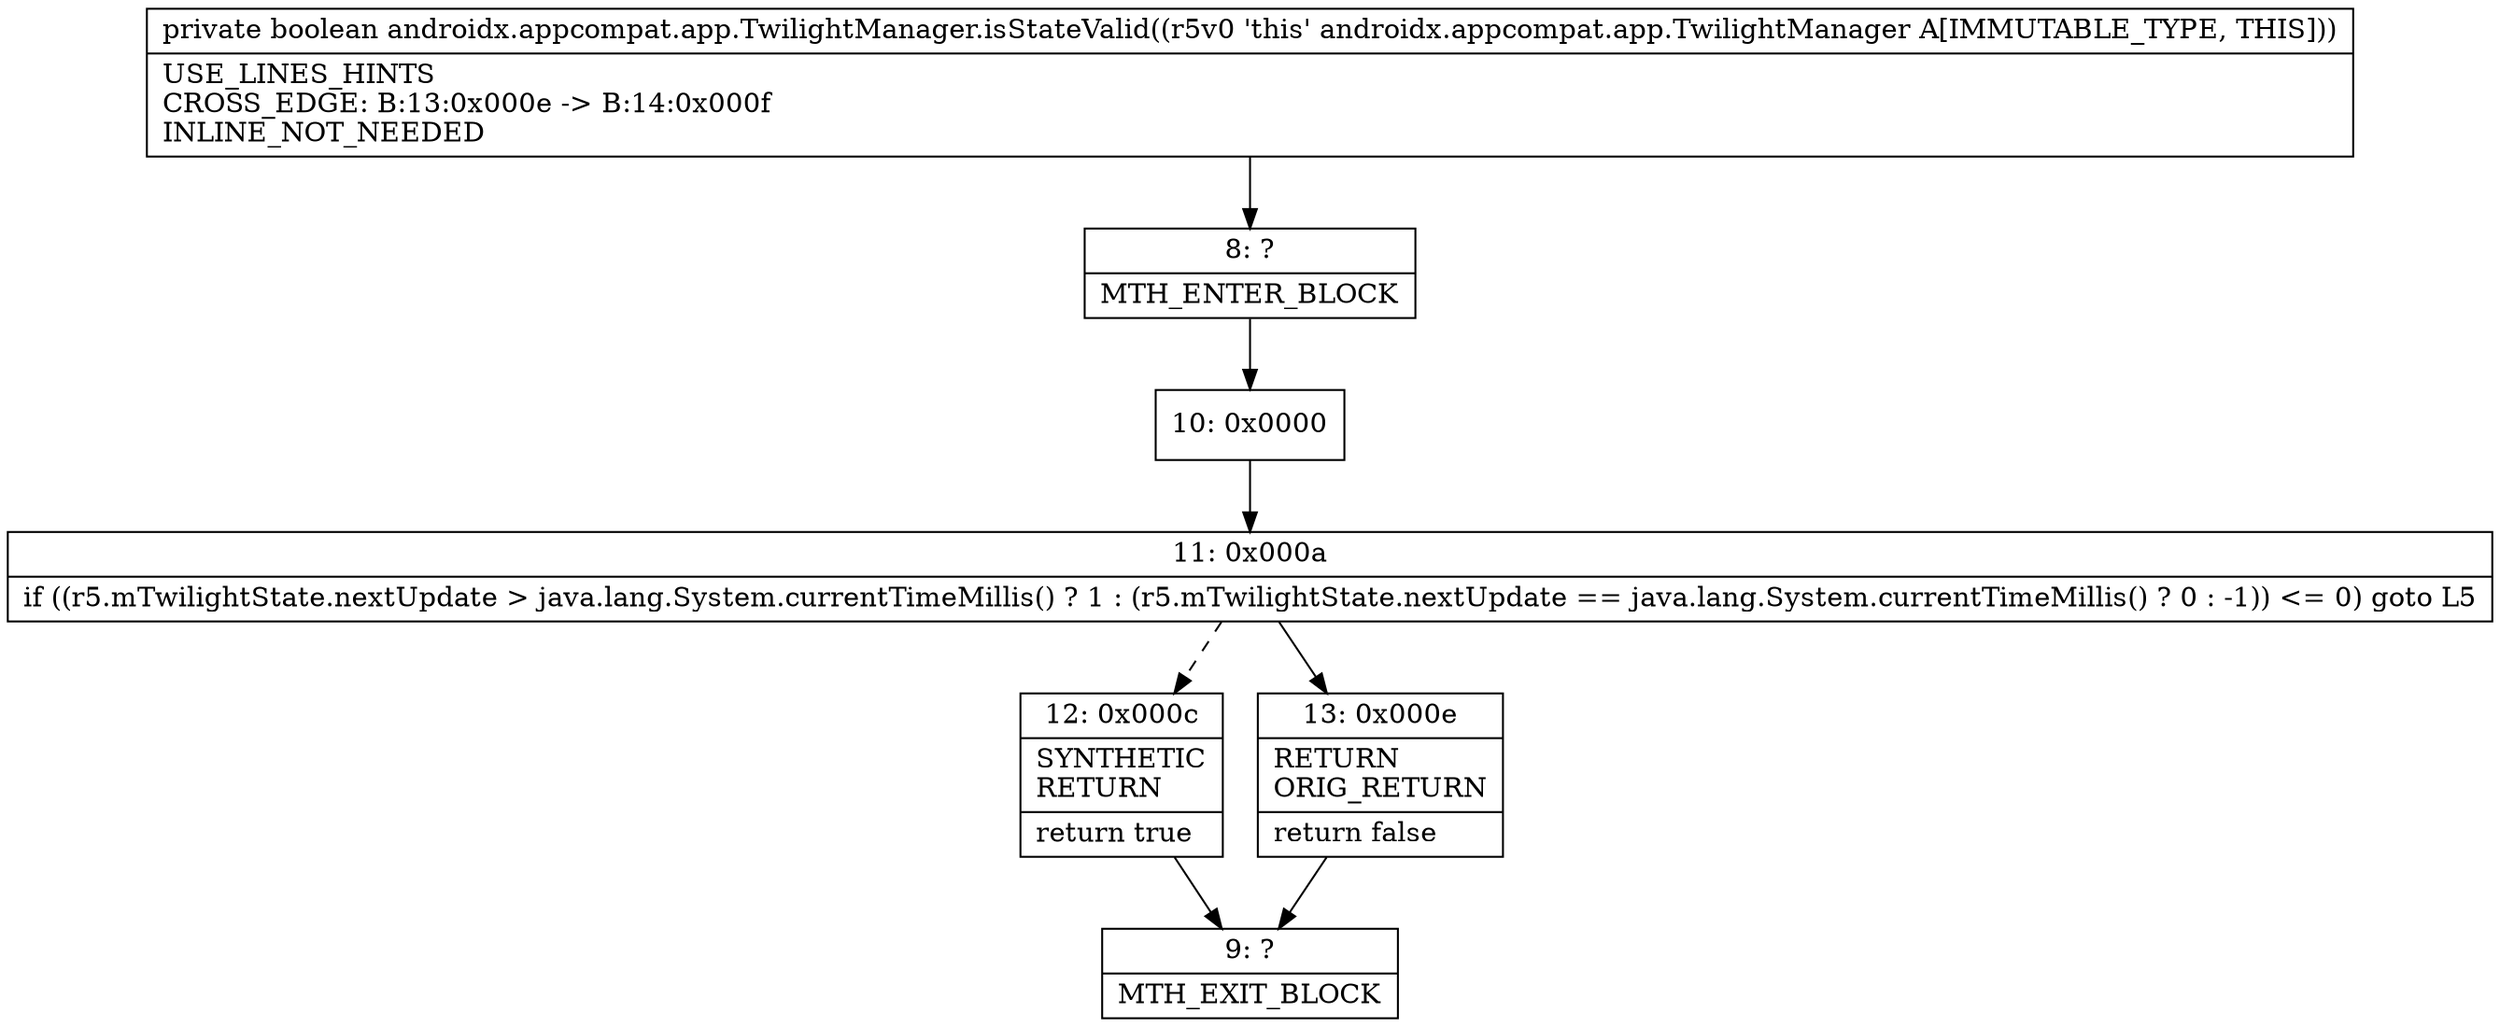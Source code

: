 digraph "CFG forandroidx.appcompat.app.TwilightManager.isStateValid()Z" {
Node_8 [shape=record,label="{8\:\ ?|MTH_ENTER_BLOCK\l}"];
Node_10 [shape=record,label="{10\:\ 0x0000}"];
Node_11 [shape=record,label="{11\:\ 0x000a|if ((r5.mTwilightState.nextUpdate \> java.lang.System.currentTimeMillis() ? 1 : (r5.mTwilightState.nextUpdate == java.lang.System.currentTimeMillis() ? 0 : \-1)) \<= 0) goto L5\l}"];
Node_12 [shape=record,label="{12\:\ 0x000c|SYNTHETIC\lRETURN\l|return true\l}"];
Node_9 [shape=record,label="{9\:\ ?|MTH_EXIT_BLOCK\l}"];
Node_13 [shape=record,label="{13\:\ 0x000e|RETURN\lORIG_RETURN\l|return false\l}"];
MethodNode[shape=record,label="{private boolean androidx.appcompat.app.TwilightManager.isStateValid((r5v0 'this' androidx.appcompat.app.TwilightManager A[IMMUTABLE_TYPE, THIS]))  | USE_LINES_HINTS\lCROSS_EDGE: B:13:0x000e \-\> B:14:0x000f\lINLINE_NOT_NEEDED\l}"];
MethodNode -> Node_8;Node_8 -> Node_10;
Node_10 -> Node_11;
Node_11 -> Node_12[style=dashed];
Node_11 -> Node_13;
Node_12 -> Node_9;
Node_13 -> Node_9;
}

